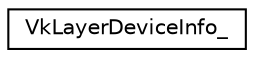 digraph "Graphical Class Hierarchy"
{
 // LATEX_PDF_SIZE
  edge [fontname="Helvetica",fontsize="10",labelfontname="Helvetica",labelfontsize="10"];
  node [fontname="Helvetica",fontsize="10",shape=record];
  rankdir="LR";
  Node0 [label="VkLayerDeviceInfo_",height=0.2,width=0.4,color="black", fillcolor="white", style="filled",URL="$d9/dc5/structVkLayerDeviceInfo__.html",tooltip=" "];
}
